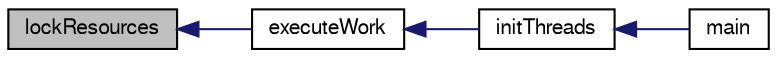 digraph G
{
  edge [fontname="FreeSans",fontsize="10",labelfontname="FreeSans",labelfontsize="10"];
  node [fontname="FreeSans",fontsize="10",shape=record];
  rankdir=LR;
  Node1 [label="lockResources",height=0.2,width=0.4,color="black", fillcolor="grey75", style="filled" fontcolor="black"];
  Node1 -> Node2 [dir=back,color="midnightblue",fontsize="10",style="solid"];
  Node2 [label="executeWork",height=0.2,width=0.4,color="black", fillcolor="white", style="filled",URL="$workers_8cpp.html#a9272184ade8e8f09ae3d7634f00e360a"];
  Node2 -> Node3 [dir=back,color="midnightblue",fontsize="10",style="solid"];
  Node3 [label="initThreads",height=0.2,width=0.4,color="black", fillcolor="white", style="filled",URL="$workers_8cpp.html#a91874cf49bdb9f4fa048099c3f4c4274"];
  Node3 -> Node4 [dir=back,color="midnightblue",fontsize="10",style="solid"];
  Node4 [label="main",height=0.2,width=0.4,color="black", fillcolor="white", style="filled",URL="$workers_8cpp.html#a0ddf1224851353fc92bfbff6f499fa97"];
}

